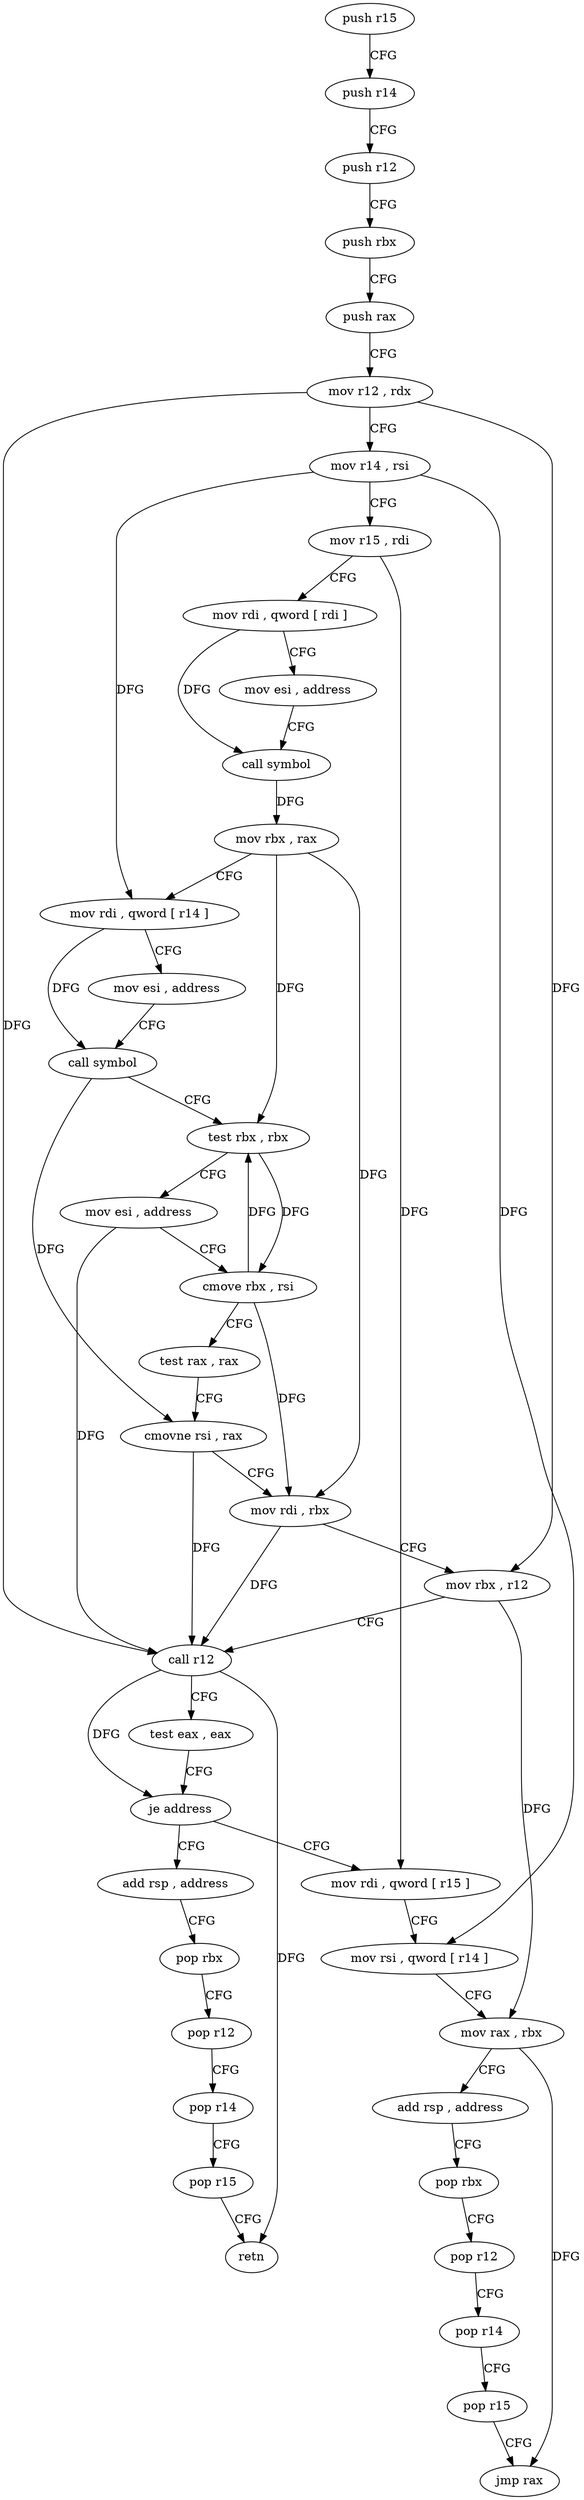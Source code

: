 digraph "func" {
"4226048" [label = "push r15" ]
"4226050" [label = "push r14" ]
"4226052" [label = "push r12" ]
"4226054" [label = "push rbx" ]
"4226055" [label = "push rax" ]
"4226056" [label = "mov r12 , rdx" ]
"4226059" [label = "mov r14 , rsi" ]
"4226062" [label = "mov r15 , rdi" ]
"4226065" [label = "mov rdi , qword [ rdi ]" ]
"4226068" [label = "mov esi , address" ]
"4226073" [label = "call symbol" ]
"4226078" [label = "mov rbx , rax" ]
"4226081" [label = "mov rdi , qword [ r14 ]" ]
"4226084" [label = "mov esi , address" ]
"4226089" [label = "call symbol" ]
"4226094" [label = "test rbx , rbx" ]
"4226097" [label = "mov esi , address" ]
"4226102" [label = "cmove rbx , rsi" ]
"4226106" [label = "test rax , rax" ]
"4226109" [label = "cmovne rsi , rax" ]
"4226113" [label = "mov rdi , rbx" ]
"4226116" [label = "mov rbx , r12" ]
"4226119" [label = "call r12" ]
"4226122" [label = "test eax , eax" ]
"4226124" [label = "je address" ]
"4226138" [label = "mov rdi , qword [ r15 ]" ]
"4226126" [label = "add rsp , address" ]
"4226141" [label = "mov rsi , qword [ r14 ]" ]
"4226144" [label = "mov rax , rbx" ]
"4226147" [label = "add rsp , address" ]
"4226151" [label = "pop rbx" ]
"4226152" [label = "pop r12" ]
"4226154" [label = "pop r14" ]
"4226156" [label = "pop r15" ]
"4226158" [label = "jmp rax" ]
"4226130" [label = "pop rbx" ]
"4226131" [label = "pop r12" ]
"4226133" [label = "pop r14" ]
"4226135" [label = "pop r15" ]
"4226137" [label = "retn" ]
"4226048" -> "4226050" [ label = "CFG" ]
"4226050" -> "4226052" [ label = "CFG" ]
"4226052" -> "4226054" [ label = "CFG" ]
"4226054" -> "4226055" [ label = "CFG" ]
"4226055" -> "4226056" [ label = "CFG" ]
"4226056" -> "4226059" [ label = "CFG" ]
"4226056" -> "4226116" [ label = "DFG" ]
"4226056" -> "4226119" [ label = "DFG" ]
"4226059" -> "4226062" [ label = "CFG" ]
"4226059" -> "4226081" [ label = "DFG" ]
"4226059" -> "4226141" [ label = "DFG" ]
"4226062" -> "4226065" [ label = "CFG" ]
"4226062" -> "4226138" [ label = "DFG" ]
"4226065" -> "4226068" [ label = "CFG" ]
"4226065" -> "4226073" [ label = "DFG" ]
"4226068" -> "4226073" [ label = "CFG" ]
"4226073" -> "4226078" [ label = "DFG" ]
"4226078" -> "4226081" [ label = "CFG" ]
"4226078" -> "4226094" [ label = "DFG" ]
"4226078" -> "4226113" [ label = "DFG" ]
"4226081" -> "4226084" [ label = "CFG" ]
"4226081" -> "4226089" [ label = "DFG" ]
"4226084" -> "4226089" [ label = "CFG" ]
"4226089" -> "4226094" [ label = "CFG" ]
"4226089" -> "4226109" [ label = "DFG" ]
"4226094" -> "4226097" [ label = "CFG" ]
"4226094" -> "4226102" [ label = "DFG" ]
"4226097" -> "4226102" [ label = "CFG" ]
"4226097" -> "4226119" [ label = "DFG" ]
"4226102" -> "4226106" [ label = "CFG" ]
"4226102" -> "4226094" [ label = "DFG" ]
"4226102" -> "4226113" [ label = "DFG" ]
"4226106" -> "4226109" [ label = "CFG" ]
"4226109" -> "4226113" [ label = "CFG" ]
"4226109" -> "4226119" [ label = "DFG" ]
"4226113" -> "4226116" [ label = "CFG" ]
"4226113" -> "4226119" [ label = "DFG" ]
"4226116" -> "4226119" [ label = "CFG" ]
"4226116" -> "4226144" [ label = "DFG" ]
"4226119" -> "4226122" [ label = "CFG" ]
"4226119" -> "4226124" [ label = "DFG" ]
"4226119" -> "4226137" [ label = "DFG" ]
"4226122" -> "4226124" [ label = "CFG" ]
"4226124" -> "4226138" [ label = "CFG" ]
"4226124" -> "4226126" [ label = "CFG" ]
"4226138" -> "4226141" [ label = "CFG" ]
"4226126" -> "4226130" [ label = "CFG" ]
"4226141" -> "4226144" [ label = "CFG" ]
"4226144" -> "4226147" [ label = "CFG" ]
"4226144" -> "4226158" [ label = "DFG" ]
"4226147" -> "4226151" [ label = "CFG" ]
"4226151" -> "4226152" [ label = "CFG" ]
"4226152" -> "4226154" [ label = "CFG" ]
"4226154" -> "4226156" [ label = "CFG" ]
"4226156" -> "4226158" [ label = "CFG" ]
"4226130" -> "4226131" [ label = "CFG" ]
"4226131" -> "4226133" [ label = "CFG" ]
"4226133" -> "4226135" [ label = "CFG" ]
"4226135" -> "4226137" [ label = "CFG" ]
}
